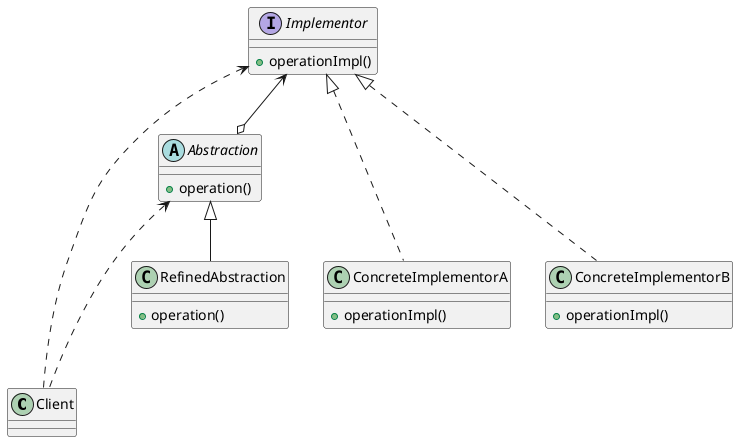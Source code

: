 @startuml

class Client
abstract class Abstraction
class RefinedAbstraction
interface Implementor
class ConcreteImplementorA
class ConcreteImplementorB

abstract class Abstraction {
    + operation()
}

class RefinedAbstraction{
    + operation()
}

interface Implementor {
    + operationImpl()
}

class ConcreteImplementorA {
    + operationImpl()
}

class ConcreteImplementorB {
    + operationImpl()
}

Abstraction <|-- RefinedAbstraction
Implementor <--o Abstraction
Implementor <|... ConcreteImplementorA
Implementor <|... ConcreteImplementorB
Abstraction <... Client
Implementor <... Client

@enduml
